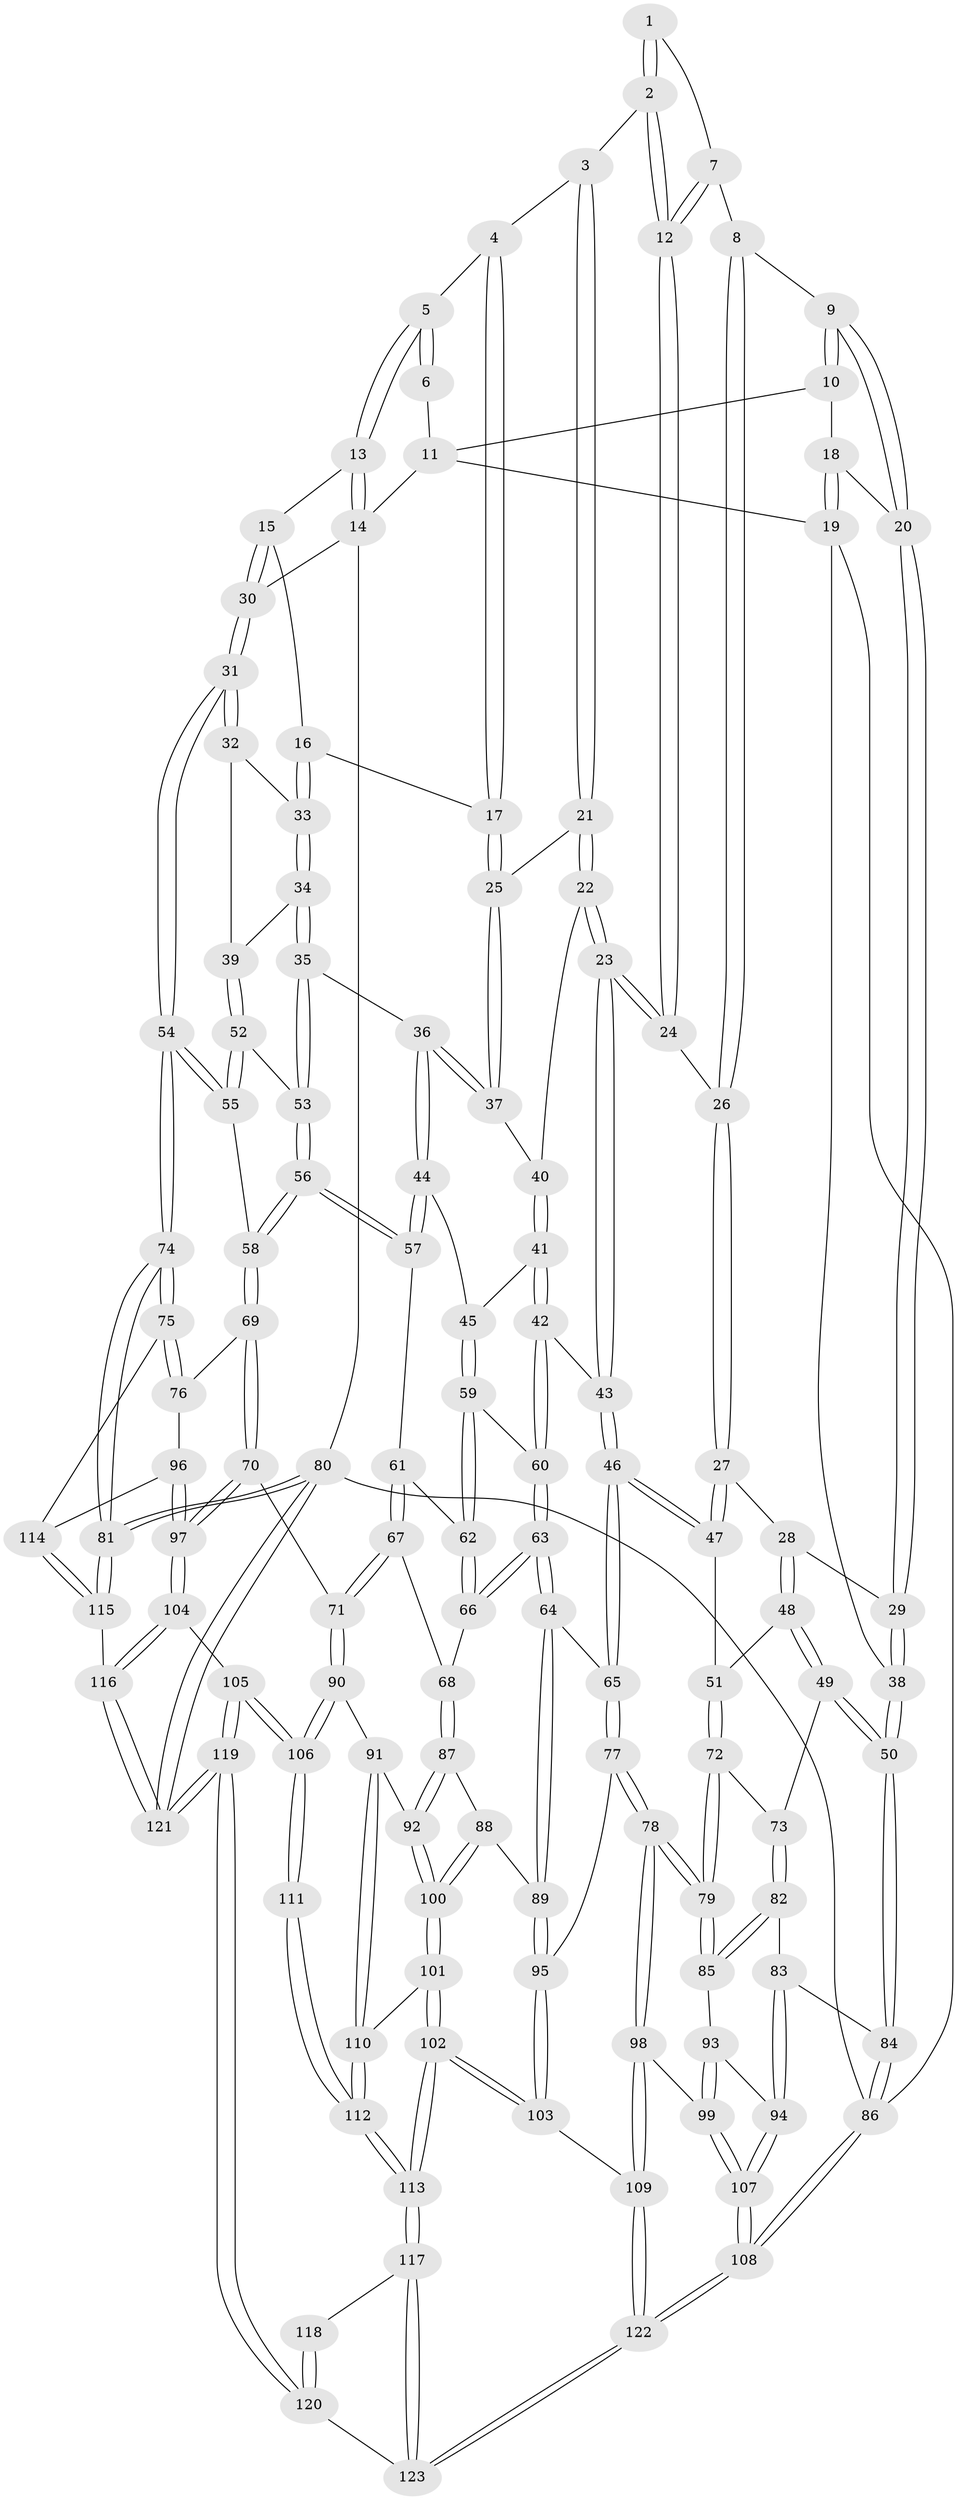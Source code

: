 // coarse degree distribution, {3: 0.7241379310344828, 2: 0.10344827586206896, 5: 0.05747126436781609, 4: 0.09195402298850575, 6: 0.022988505747126436}
// Generated by graph-tools (version 1.1) at 2025/54/03/04/25 22:54:21]
// undirected, 123 vertices, 304 edges
graph export_dot {
  node [color=gray90,style=filled];
  1 [pos="+0.441104866098271+0"];
  2 [pos="+0.5074609074240031+0.017069086436453006"];
  3 [pos="+0.604638359534464+0.11219914686249004"];
  4 [pos="+0.737603089720564+0.002364749346451185"];
  5 [pos="+0.8965472204538969+0"];
  6 [pos="+0.4387269401404474+0"];
  7 [pos="+0.38952214797428436+0"];
  8 [pos="+0.2561696613159438+0.1320974563630064"];
  9 [pos="+0.21832310089690124+0.10541738704564925"];
  10 [pos="+0.148564007233012+0"];
  11 [pos="+0.10580501439387908+0"];
  12 [pos="+0.3810362650667569+0.19925434322694482"];
  13 [pos="+0.9728703964244835+0"];
  14 [pos="+1+0"];
  15 [pos="+0.8581035081610963+0.19036461603597166"];
  16 [pos="+0.8507902580361201+0.20075806288053274"];
  17 [pos="+0.7714840075908425+0.2097291207939544"];
  18 [pos="+0.033054287435196894+0.12620201349068225"];
  19 [pos="+0+0.10242582152060749"];
  20 [pos="+0.08434501603072714+0.21851279529807582"];
  21 [pos="+0.60320416688144+0.1295095701858053"];
  22 [pos="+0.5211470066554194+0.22579864271285746"];
  23 [pos="+0.42427094915144115+0.271379697721281"];
  24 [pos="+0.37276897415264537+0.22131823150981256"];
  25 [pos="+0.7377243447656381+0.23268396193734747"];
  26 [pos="+0.3215977261058648+0.2065549245695206"];
  27 [pos="+0.19835971211843065+0.2990325869964432"];
  28 [pos="+0.16221822866796332+0.3098959232249679"];
  29 [pos="+0.08130167740279373+0.2348658375822455"];
  30 [pos="+1+0.15929102600359854"];
  31 [pos="+1+0.22866551584021483"];
  32 [pos="+0.9469078990586658+0.2735954091818774"];
  33 [pos="+0.8856187107670961+0.25957036660171434"];
  34 [pos="+0.864485582233276+0.32966019951989056"];
  35 [pos="+0.8279457769038576+0.3604763996134041"];
  36 [pos="+0.7553889099624063+0.3425178955159224"];
  37 [pos="+0.7278078482828867+0.26531908727176745"];
  38 [pos="+0+0.37353325086103706"];
  39 [pos="+0.9342643927035729+0.36255475457255304"];
  40 [pos="+0.643260945787261+0.29369090433299777"];
  41 [pos="+0.6281273278110256+0.3390981028990421"];
  42 [pos="+0.47429533937680957+0.38037756688290486"];
  43 [pos="+0.4307664695010548+0.3464285197431413"];
  44 [pos="+0.7164997463692628+0.4055347894231042"];
  45 [pos="+0.6566895571245962+0.39904621292825454"];
  46 [pos="+0.32967024720560195+0.4537449126048866"];
  47 [pos="+0.31450799812575975+0.4539809357160601"];
  48 [pos="+0.12260948038824834+0.42540446022339934"];
  49 [pos="+0.07645605666615995+0.46089473835607786"];
  50 [pos="+0+0.4781122820755868"];
  51 [pos="+0.3075914469195275+0.4558760985169481"];
  52 [pos="+0.9543603969484381+0.38754658672246106"];
  53 [pos="+0.8393487215505169+0.39027027139244613"];
  54 [pos="+1+0.4260489570351816"];
  55 [pos="+0.9799216968080646+0.4098332939042528"];
  56 [pos="+0.854337459638459+0.47450219252330533"];
  57 [pos="+0.727831948919002+0.44575564605883555"];
  58 [pos="+0.8597164438403301+0.48124029161323045"];
  59 [pos="+0.6087555126302072+0.43291046992562315"];
  60 [pos="+0.5100599844263398+0.42540417619534565"];
  61 [pos="+0.7104157293099244+0.49147335338693804"];
  62 [pos="+0.6418562262600923+0.4971149574339512"];
  63 [pos="+0.5301581994147719+0.5844655864013554"];
  64 [pos="+0.5149284404640301+0.6018061846447449"];
  65 [pos="+0.34079670201260787+0.4867279362391662"];
  66 [pos="+0.5864098393170697+0.5775745040207526"];
  67 [pos="+0.7489506788955429+0.5978284194375427"];
  68 [pos="+0.6360344195941838+0.5966105029258795"];
  69 [pos="+0.8651534567131057+0.5966303394325135"];
  70 [pos="+0.8075676095417375+0.6321109556081682"];
  71 [pos="+0.8017944560660473+0.6329753641945213"];
  72 [pos="+0.20039045778106876+0.5733363438240726"];
  73 [pos="+0.15123969180370003+0.552268067795456"];
  74 [pos="+1+0.631152843953197"];
  75 [pos="+1+0.6413060882830256"];
  76 [pos="+0.9317859393555721+0.6069758353443644"];
  77 [pos="+0.3301036933973141+0.6699583940201114"];
  78 [pos="+0.2888830840898299+0.6955611609566157"];
  79 [pos="+0.2463914255553838+0.6655253112553213"];
  80 [pos="+1+1"];
  81 [pos="+1+1"];
  82 [pos="+0.09391973044712104+0.6553306523453267"];
  83 [pos="+0.012414067592255591+0.6313160233776883"];
  84 [pos="+0+0.5106317717276146"];
  85 [pos="+0.11463238763835548+0.6793415744717033"];
  86 [pos="+0+1"];
  87 [pos="+0.6462998090360077+0.7083171419018343"];
  88 [pos="+0.5065420559402024+0.6552914812951215"];
  89 [pos="+0.4957610956238096+0.6479227119591291"];
  90 [pos="+0.7294403029093307+0.7275567418475433"];
  91 [pos="+0.6766500852978853+0.7316455293305084"];
  92 [pos="+0.6657757806429419+0.729174173925497"];
  93 [pos="+0.10926264433424755+0.7086455226951373"];
  94 [pos="+0.041665090501695166+0.7502379652964988"];
  95 [pos="+0.4699864804014719+0.6694221823912809"];
  96 [pos="+0.9029796813785972+0.7813915757570408"];
  97 [pos="+0.882045211305335+0.7886012909474001"];
  98 [pos="+0.2659783645780813+0.8220884204417452"];
  99 [pos="+0.13156972630111202+0.7577457365404117"];
  100 [pos="+0.5970086203450765+0.7689158814642367"];
  101 [pos="+0.5940452165193549+0.7755174880779885"];
  102 [pos="+0.5229543134945139+0.902112170347543"];
  103 [pos="+0.484385009150652+0.8660861777234554"];
  104 [pos="+0.8542710755537244+0.8619827449873863"];
  105 [pos="+0.7796232133208876+0.8538271393432092"];
  106 [pos="+0.7589866278680137+0.8426896583399833"];
  107 [pos="+0+0.8832431457890901"];
  108 [pos="+0+1"];
  109 [pos="+0.2682618328316985+0.8416314064389987"];
  110 [pos="+0.6533901975805199+0.8078046287017646"];
  111 [pos="+0.7461703913863065+0.8481756970380796"];
  112 [pos="+0.6485764139925185+0.8454308276836212"];
  113 [pos="+0.5260498118453188+0.9075601966652643"];
  114 [pos="+1+0.7472974499533039"];
  115 [pos="+0.9407537619816329+0.8977696949986095"];
  116 [pos="+0.8568951490038174+0.865254737580903"];
  117 [pos="+0.548745588749216+1"];
  118 [pos="+0.729856266137998+0.8697467563553402"];
  119 [pos="+0.6993770472859676+1"];
  120 [pos="+0.6532488450719683+1"];
  121 [pos="+0.7938676092014765+1"];
  122 [pos="+0+1"];
  123 [pos="+0.5581298040166619+1"];
  1 -- 2;
  1 -- 2;
  1 -- 7;
  2 -- 3;
  2 -- 12;
  2 -- 12;
  3 -- 4;
  3 -- 21;
  3 -- 21;
  4 -- 5;
  4 -- 17;
  4 -- 17;
  5 -- 6;
  5 -- 6;
  5 -- 13;
  5 -- 13;
  6 -- 11;
  7 -- 8;
  7 -- 12;
  7 -- 12;
  8 -- 9;
  8 -- 26;
  8 -- 26;
  9 -- 10;
  9 -- 10;
  9 -- 20;
  9 -- 20;
  10 -- 11;
  10 -- 18;
  11 -- 14;
  11 -- 19;
  12 -- 24;
  12 -- 24;
  13 -- 14;
  13 -- 14;
  13 -- 15;
  14 -- 30;
  14 -- 80;
  15 -- 16;
  15 -- 30;
  15 -- 30;
  16 -- 17;
  16 -- 33;
  16 -- 33;
  17 -- 25;
  17 -- 25;
  18 -- 19;
  18 -- 19;
  18 -- 20;
  19 -- 38;
  19 -- 86;
  20 -- 29;
  20 -- 29;
  21 -- 22;
  21 -- 22;
  21 -- 25;
  22 -- 23;
  22 -- 23;
  22 -- 40;
  23 -- 24;
  23 -- 24;
  23 -- 43;
  23 -- 43;
  24 -- 26;
  25 -- 37;
  25 -- 37;
  26 -- 27;
  26 -- 27;
  27 -- 28;
  27 -- 47;
  27 -- 47;
  28 -- 29;
  28 -- 48;
  28 -- 48;
  29 -- 38;
  29 -- 38;
  30 -- 31;
  30 -- 31;
  31 -- 32;
  31 -- 32;
  31 -- 54;
  31 -- 54;
  32 -- 33;
  32 -- 39;
  33 -- 34;
  33 -- 34;
  34 -- 35;
  34 -- 35;
  34 -- 39;
  35 -- 36;
  35 -- 53;
  35 -- 53;
  36 -- 37;
  36 -- 37;
  36 -- 44;
  36 -- 44;
  37 -- 40;
  38 -- 50;
  38 -- 50;
  39 -- 52;
  39 -- 52;
  40 -- 41;
  40 -- 41;
  41 -- 42;
  41 -- 42;
  41 -- 45;
  42 -- 43;
  42 -- 60;
  42 -- 60;
  43 -- 46;
  43 -- 46;
  44 -- 45;
  44 -- 57;
  44 -- 57;
  45 -- 59;
  45 -- 59;
  46 -- 47;
  46 -- 47;
  46 -- 65;
  46 -- 65;
  47 -- 51;
  48 -- 49;
  48 -- 49;
  48 -- 51;
  49 -- 50;
  49 -- 50;
  49 -- 73;
  50 -- 84;
  50 -- 84;
  51 -- 72;
  51 -- 72;
  52 -- 53;
  52 -- 55;
  52 -- 55;
  53 -- 56;
  53 -- 56;
  54 -- 55;
  54 -- 55;
  54 -- 74;
  54 -- 74;
  55 -- 58;
  56 -- 57;
  56 -- 57;
  56 -- 58;
  56 -- 58;
  57 -- 61;
  58 -- 69;
  58 -- 69;
  59 -- 60;
  59 -- 62;
  59 -- 62;
  60 -- 63;
  60 -- 63;
  61 -- 62;
  61 -- 67;
  61 -- 67;
  62 -- 66;
  62 -- 66;
  63 -- 64;
  63 -- 64;
  63 -- 66;
  63 -- 66;
  64 -- 65;
  64 -- 89;
  64 -- 89;
  65 -- 77;
  65 -- 77;
  66 -- 68;
  67 -- 68;
  67 -- 71;
  67 -- 71;
  68 -- 87;
  68 -- 87;
  69 -- 70;
  69 -- 70;
  69 -- 76;
  70 -- 71;
  70 -- 97;
  70 -- 97;
  71 -- 90;
  71 -- 90;
  72 -- 73;
  72 -- 79;
  72 -- 79;
  73 -- 82;
  73 -- 82;
  74 -- 75;
  74 -- 75;
  74 -- 81;
  74 -- 81;
  75 -- 76;
  75 -- 76;
  75 -- 114;
  76 -- 96;
  77 -- 78;
  77 -- 78;
  77 -- 95;
  78 -- 79;
  78 -- 79;
  78 -- 98;
  78 -- 98;
  79 -- 85;
  79 -- 85;
  80 -- 81;
  80 -- 81;
  80 -- 121;
  80 -- 121;
  80 -- 86;
  81 -- 115;
  81 -- 115;
  82 -- 83;
  82 -- 85;
  82 -- 85;
  83 -- 84;
  83 -- 94;
  83 -- 94;
  84 -- 86;
  84 -- 86;
  85 -- 93;
  86 -- 108;
  86 -- 108;
  87 -- 88;
  87 -- 92;
  87 -- 92;
  88 -- 89;
  88 -- 100;
  88 -- 100;
  89 -- 95;
  89 -- 95;
  90 -- 91;
  90 -- 106;
  90 -- 106;
  91 -- 92;
  91 -- 110;
  91 -- 110;
  92 -- 100;
  92 -- 100;
  93 -- 94;
  93 -- 99;
  93 -- 99;
  94 -- 107;
  94 -- 107;
  95 -- 103;
  95 -- 103;
  96 -- 97;
  96 -- 97;
  96 -- 114;
  97 -- 104;
  97 -- 104;
  98 -- 99;
  98 -- 109;
  98 -- 109;
  99 -- 107;
  99 -- 107;
  100 -- 101;
  100 -- 101;
  101 -- 102;
  101 -- 102;
  101 -- 110;
  102 -- 103;
  102 -- 103;
  102 -- 113;
  102 -- 113;
  103 -- 109;
  104 -- 105;
  104 -- 116;
  104 -- 116;
  105 -- 106;
  105 -- 106;
  105 -- 119;
  105 -- 119;
  106 -- 111;
  106 -- 111;
  107 -- 108;
  107 -- 108;
  108 -- 122;
  108 -- 122;
  109 -- 122;
  109 -- 122;
  110 -- 112;
  110 -- 112;
  111 -- 112;
  111 -- 112;
  112 -- 113;
  112 -- 113;
  113 -- 117;
  113 -- 117;
  114 -- 115;
  114 -- 115;
  115 -- 116;
  116 -- 121;
  116 -- 121;
  117 -- 118;
  117 -- 123;
  117 -- 123;
  118 -- 120;
  118 -- 120;
  119 -- 120;
  119 -- 120;
  119 -- 121;
  119 -- 121;
  120 -- 123;
  122 -- 123;
  122 -- 123;
}
